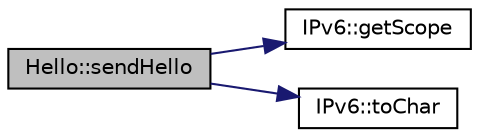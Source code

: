 digraph "Hello::sendHello"
{
  edge [fontname="Helvetica",fontsize="10",labelfontname="Helvetica",labelfontsize="10"];
  node [fontname="Helvetica",fontsize="10",shape=record];
  rankdir="LR";
  Node1 [label="Hello::sendHello",height=0.2,width=0.4,color="black", fillcolor="grey75", style="filled" fontcolor="black"];
  Node1 -> Node2 [color="midnightblue",fontsize="10",style="solid",fontname="Helvetica"];
  Node2 [label="IPv6::getScope",height=0.2,width=0.4,color="black", fillcolor="white", style="filled",URL="$class_i_pv6.html#ae75caad1c1802d45c3a7ddfae8e883d7"];
  Node1 -> Node3 [color="midnightblue",fontsize="10",style="solid",fontname="Helvetica"];
  Node3 [label="IPv6::toChar",height=0.2,width=0.4,color="black", fillcolor="white", style="filled",URL="$class_i_pv6.html#af0a0c1d062556f40f7d41b68cda32442"];
}
